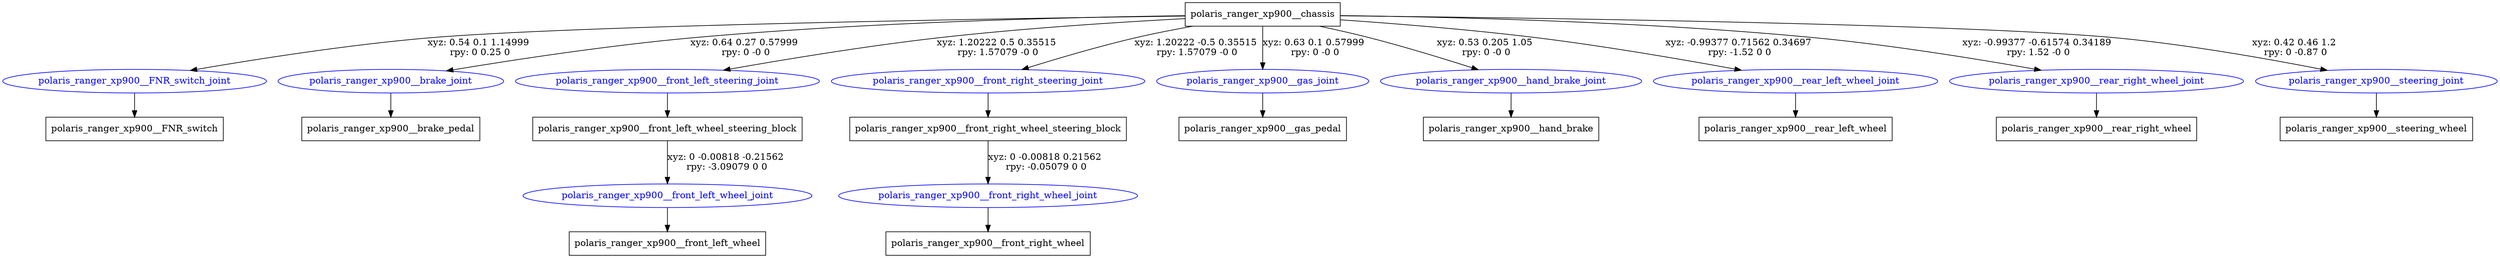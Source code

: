 digraph G {
node [shape=box];
"polaris_ranger_xp900__chassis" [label="polaris_ranger_xp900__chassis"];
"polaris_ranger_xp900__FNR_switch" [label="polaris_ranger_xp900__FNR_switch"];
"polaris_ranger_xp900__brake_pedal" [label="polaris_ranger_xp900__brake_pedal"];
"polaris_ranger_xp900__front_left_wheel_steering_block" [label="polaris_ranger_xp900__front_left_wheel_steering_block"];
"polaris_ranger_xp900__front_left_wheel" [label="polaris_ranger_xp900__front_left_wheel"];
"polaris_ranger_xp900__front_right_wheel_steering_block" [label="polaris_ranger_xp900__front_right_wheel_steering_block"];
"polaris_ranger_xp900__front_right_wheel" [label="polaris_ranger_xp900__front_right_wheel"];
"polaris_ranger_xp900__gas_pedal" [label="polaris_ranger_xp900__gas_pedal"];
"polaris_ranger_xp900__hand_brake" [label="polaris_ranger_xp900__hand_brake"];
"polaris_ranger_xp900__rear_left_wheel" [label="polaris_ranger_xp900__rear_left_wheel"];
"polaris_ranger_xp900__rear_right_wheel" [label="polaris_ranger_xp900__rear_right_wheel"];
"polaris_ranger_xp900__steering_wheel" [label="polaris_ranger_xp900__steering_wheel"];
node [shape=ellipse, color=blue, fontcolor=blue];
"polaris_ranger_xp900__chassis" -> "polaris_ranger_xp900__FNR_switch_joint" [label="xyz: 0.54 0.1 1.14999 \nrpy: 0 0.25 0"]
"polaris_ranger_xp900__FNR_switch_joint" -> "polaris_ranger_xp900__FNR_switch"
"polaris_ranger_xp900__chassis" -> "polaris_ranger_xp900__brake_joint" [label="xyz: 0.64 0.27 0.57999 \nrpy: 0 -0 0"]
"polaris_ranger_xp900__brake_joint" -> "polaris_ranger_xp900__brake_pedal"
"polaris_ranger_xp900__chassis" -> "polaris_ranger_xp900__front_left_steering_joint" [label="xyz: 1.20222 0.5 0.35515 \nrpy: 1.57079 -0 0"]
"polaris_ranger_xp900__front_left_steering_joint" -> "polaris_ranger_xp900__front_left_wheel_steering_block"
"polaris_ranger_xp900__front_left_wheel_steering_block" -> "polaris_ranger_xp900__front_left_wheel_joint" [label="xyz: 0 -0.00818 -0.21562 \nrpy: -3.09079 0 0"]
"polaris_ranger_xp900__front_left_wheel_joint" -> "polaris_ranger_xp900__front_left_wheel"
"polaris_ranger_xp900__chassis" -> "polaris_ranger_xp900__front_right_steering_joint" [label="xyz: 1.20222 -0.5 0.35515 \nrpy: 1.57079 -0 0"]
"polaris_ranger_xp900__front_right_steering_joint" -> "polaris_ranger_xp900__front_right_wheel_steering_block"
"polaris_ranger_xp900__front_right_wheel_steering_block" -> "polaris_ranger_xp900__front_right_wheel_joint" [label="xyz: 0 -0.00818 0.21562 \nrpy: -0.05079 0 0"]
"polaris_ranger_xp900__front_right_wheel_joint" -> "polaris_ranger_xp900__front_right_wheel"
"polaris_ranger_xp900__chassis" -> "polaris_ranger_xp900__gas_joint" [label="xyz: 0.63 0.1 0.57999 \nrpy: 0 -0 0"]
"polaris_ranger_xp900__gas_joint" -> "polaris_ranger_xp900__gas_pedal"
"polaris_ranger_xp900__chassis" -> "polaris_ranger_xp900__hand_brake_joint" [label="xyz: 0.53 0.205 1.05 \nrpy: 0 -0 0"]
"polaris_ranger_xp900__hand_brake_joint" -> "polaris_ranger_xp900__hand_brake"
"polaris_ranger_xp900__chassis" -> "polaris_ranger_xp900__rear_left_wheel_joint" [label="xyz: -0.99377 0.71562 0.34697 \nrpy: -1.52 0 0"]
"polaris_ranger_xp900__rear_left_wheel_joint" -> "polaris_ranger_xp900__rear_left_wheel"
"polaris_ranger_xp900__chassis" -> "polaris_ranger_xp900__rear_right_wheel_joint" [label="xyz: -0.99377 -0.61574 0.34189 \nrpy: 1.52 -0 0"]
"polaris_ranger_xp900__rear_right_wheel_joint" -> "polaris_ranger_xp900__rear_right_wheel"
"polaris_ranger_xp900__chassis" -> "polaris_ranger_xp900__steering_joint" [label="xyz: 0.42 0.46 1.2 \nrpy: 0 -0.87 0"]
"polaris_ranger_xp900__steering_joint" -> "polaris_ranger_xp900__steering_wheel"
}
